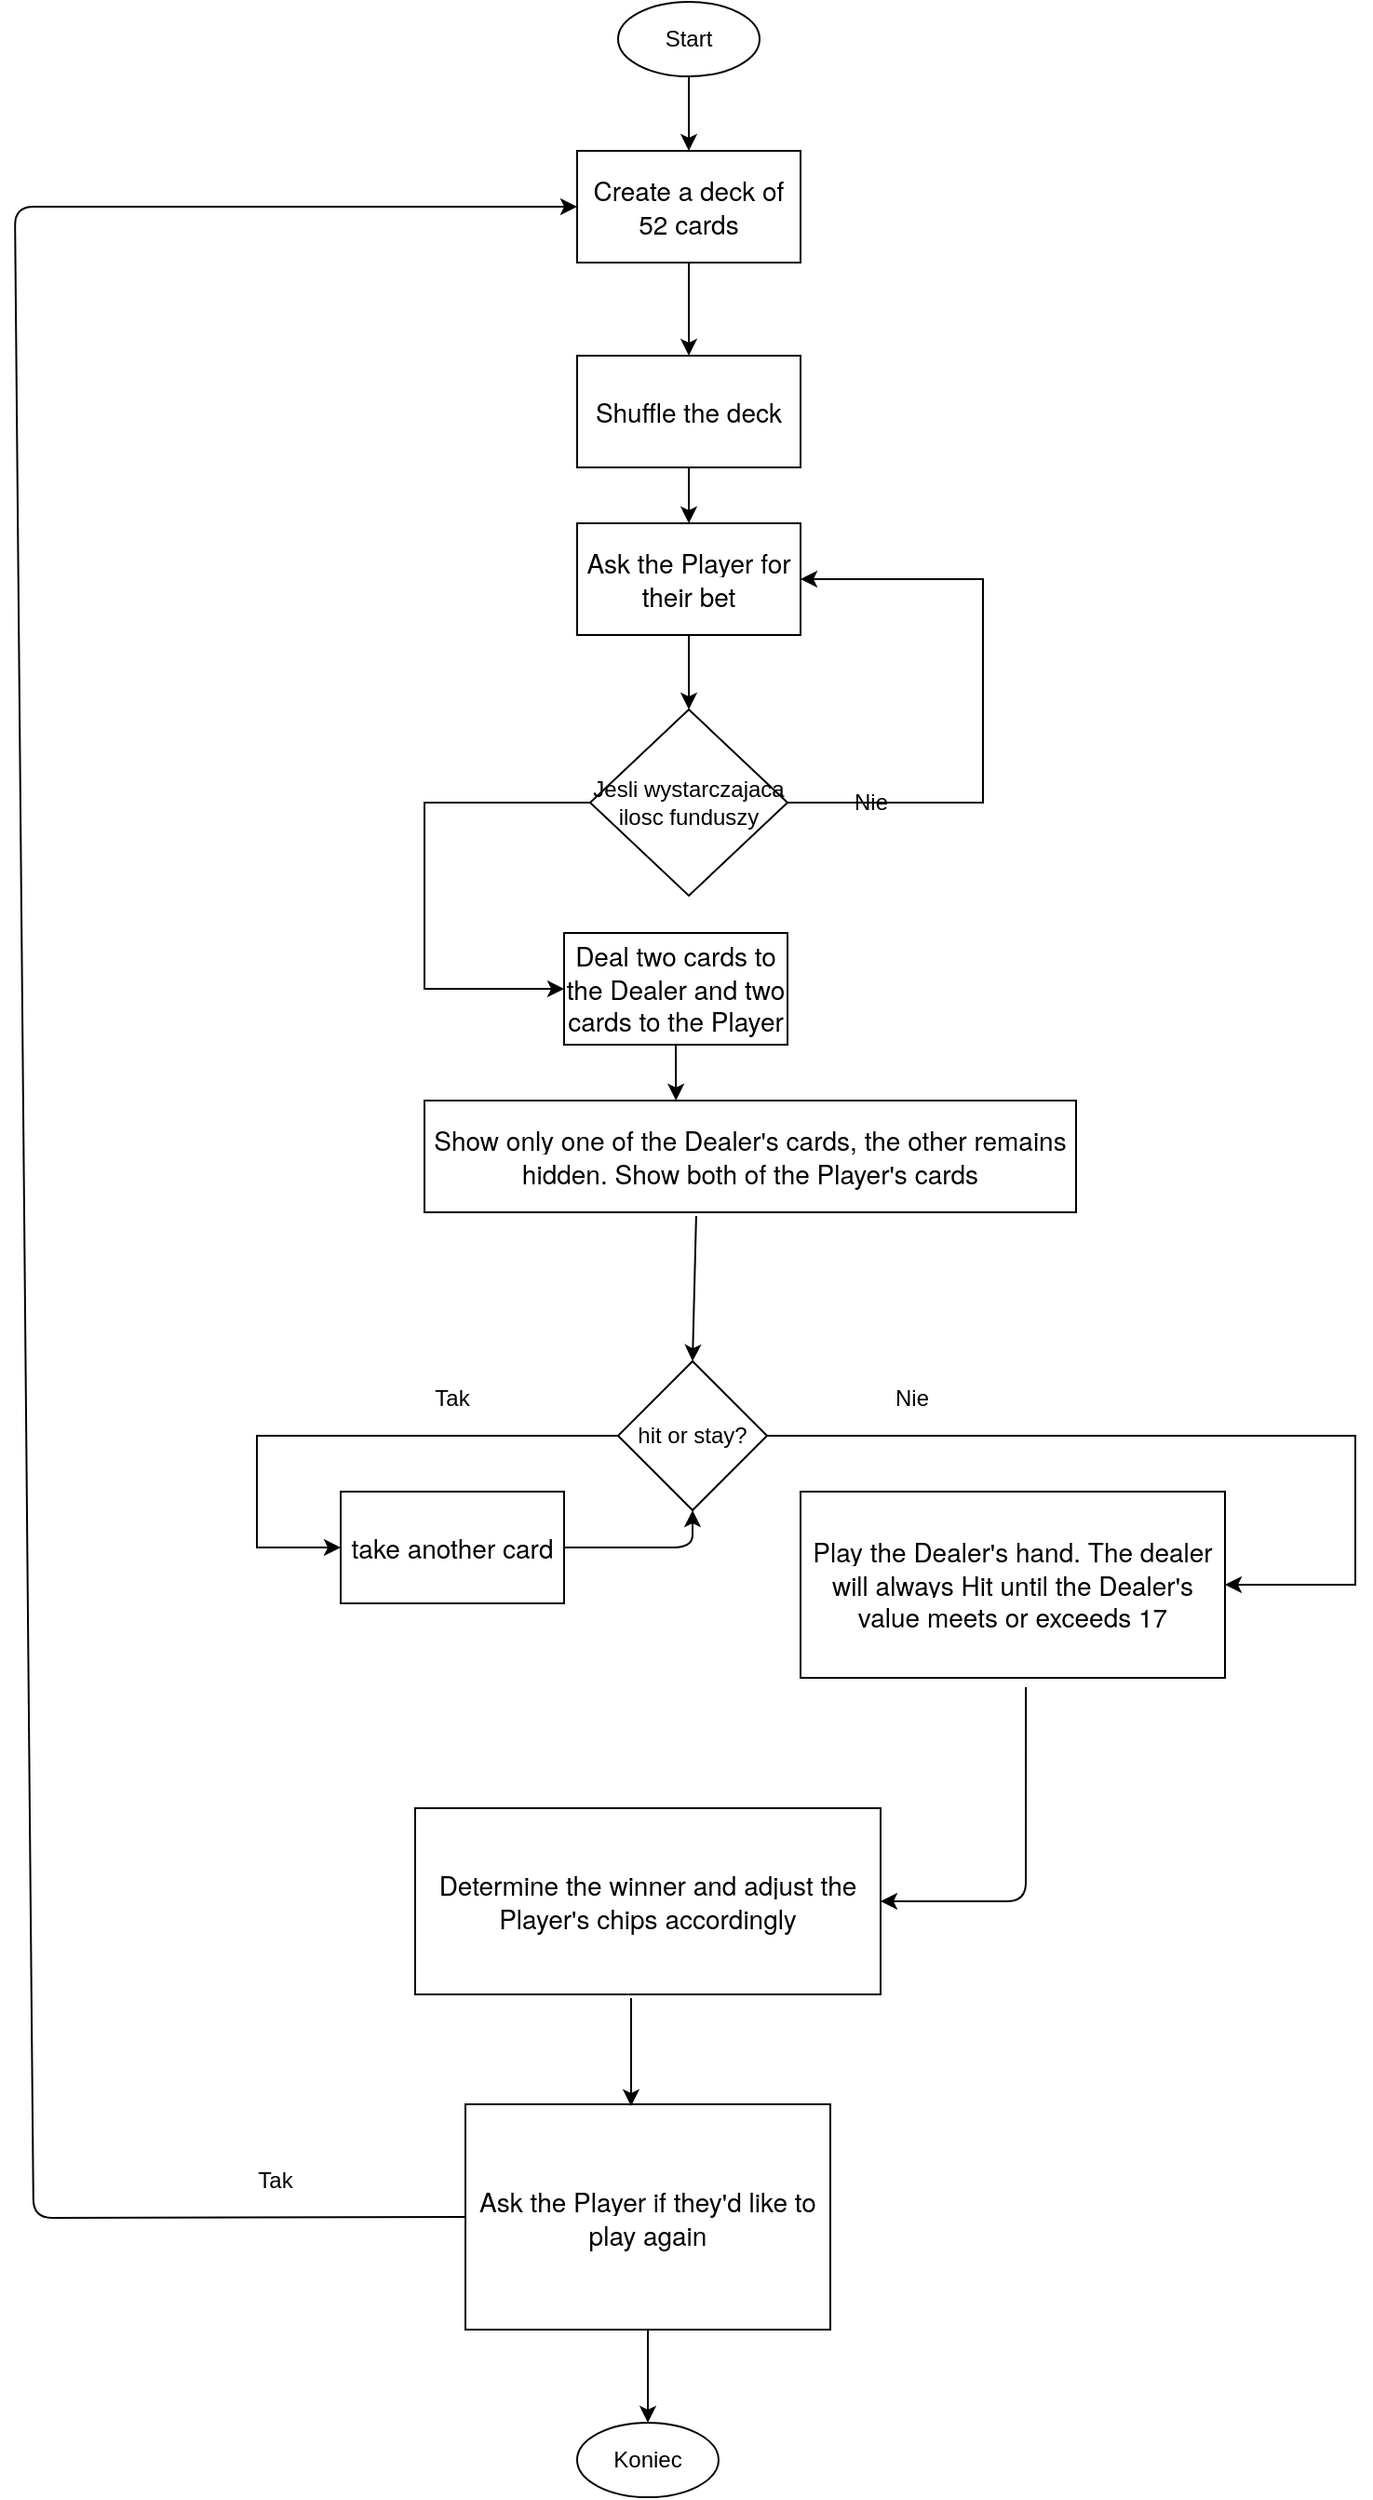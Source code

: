 <mxfile version="13.6.9" type="github"><diagram id="24WSZGFyJNApwchDf0Cv" name="Page-1"><mxGraphModel dx="1422" dy="762" grid="1" gridSize="10" guides="1" tooltips="1" connect="1" arrows="1" fold="1" page="1" pageScale="1" pageWidth="827" pageHeight="1169" math="0" shadow="0"><root><mxCell id="0"/><mxCell id="1" parent="0"/><mxCell id="Fxo75gqG4pZY7ssc0bIK-27" value="Start" style="ellipse;whiteSpace=wrap;html=1;" vertex="1" parent="1"><mxGeometry x="354" y="40" width="76" height="40" as="geometry"/></mxCell><mxCell id="Fxo75gqG4pZY7ssc0bIK-29" value="&lt;span style=&quot;font-family: &amp;#34;helvetica neue&amp;#34; , &amp;#34;helvetica&amp;#34; , &amp;#34;arial&amp;#34; , sans-serif ; font-size: 14px ; text-align: left ; background-color: rgb(255 , 255 , 255)&quot;&gt;Create a deck of 52 cards&lt;/span&gt;" style="rounded=0;whiteSpace=wrap;html=1;" vertex="1" parent="1"><mxGeometry x="332" y="120" width="120" height="60" as="geometry"/></mxCell><mxCell id="Fxo75gqG4pZY7ssc0bIK-30" value="" style="endArrow=classic;html=1;exitX=0.5;exitY=1;exitDx=0;exitDy=0;entryX=0.5;entryY=0;entryDx=0;entryDy=0;" edge="1" parent="1" source="Fxo75gqG4pZY7ssc0bIK-27" target="Fxo75gqG4pZY7ssc0bIK-29"><mxGeometry width="50" height="50" relative="1" as="geometry"><mxPoint x="354" y="130" as="sourcePoint"/><mxPoint x="386" y="210" as="targetPoint"/></mxGeometry></mxCell><mxCell id="Fxo75gqG4pZY7ssc0bIK-31" value="&lt;span style=&quot;font-family: &amp;#34;helvetica neue&amp;#34; , &amp;#34;helvetica&amp;#34; , &amp;#34;arial&amp;#34; , sans-serif ; font-size: 14px ; text-align: left ; background-color: rgb(255 , 255 , 255)&quot;&gt;Shuffle the deck&lt;/span&gt;" style="rounded=0;whiteSpace=wrap;html=1;" vertex="1" parent="1"><mxGeometry x="332" y="230" width="120" height="60" as="geometry"/></mxCell><mxCell id="Fxo75gqG4pZY7ssc0bIK-36" style="edgeStyle=elbowEdgeStyle;rounded=0;orthogonalLoop=1;jettySize=auto;html=1;entryX=1;entryY=0.5;entryDx=0;entryDy=0;exitX=1;exitY=0.5;exitDx=0;exitDy=0;" edge="1" parent="1" source="Fxo75gqG4pZY7ssc0bIK-34" target="Fxo75gqG4pZY7ssc0bIK-32"><mxGeometry relative="1" as="geometry"><mxPoint x="270" y="450" as="targetPoint"/><Array as="points"><mxPoint x="550" y="420"/></Array></mxGeometry></mxCell><mxCell id="Fxo75gqG4pZY7ssc0bIK-32" value="&lt;span style=&quot;font-family: &amp;#34;helvetica neue&amp;#34; , &amp;#34;helvetica&amp;#34; , &amp;#34;arial&amp;#34; , sans-serif ; font-size: 14px ; text-align: left ; background-color: rgb(255 , 255 , 255)&quot;&gt;Ask the Player for their bet&lt;/span&gt;" style="rounded=0;whiteSpace=wrap;html=1;" vertex="1" parent="1"><mxGeometry x="332" y="320" width="120" height="60" as="geometry"/></mxCell><mxCell id="Fxo75gqG4pZY7ssc0bIK-33" value="&lt;span style=&quot;font-family: &amp;#34;helvetica neue&amp;#34; , &amp;#34;helvetica&amp;#34; , &amp;#34;arial&amp;#34; , sans-serif ; font-size: 14px ; text-align: left ; background-color: rgb(255 , 255 , 255)&quot;&gt;Deal two cards to the Dealer and two cards to the Player&lt;/span&gt;" style="rounded=0;whiteSpace=wrap;html=1;" vertex="1" parent="1"><mxGeometry x="325" y="540" width="120" height="60" as="geometry"/></mxCell><mxCell id="Fxo75gqG4pZY7ssc0bIK-37" style="edgeStyle=elbowEdgeStyle;rounded=0;orthogonalLoop=1;jettySize=auto;html=1;exitX=0;exitY=0.5;exitDx=0;exitDy=0;entryX=0;entryY=0.5;entryDx=0;entryDy=0;" edge="1" parent="1" source="Fxo75gqG4pZY7ssc0bIK-34" target="Fxo75gqG4pZY7ssc0bIK-33"><mxGeometry relative="1" as="geometry"><mxPoint x="280" y="590" as="targetPoint"/><Array as="points"><mxPoint x="250" y="540"/></Array></mxGeometry></mxCell><mxCell id="Fxo75gqG4pZY7ssc0bIK-34" value="Jesli wystarczajaca ilosc funduszy&lt;br&gt;" style="rhombus;whiteSpace=wrap;html=1;" vertex="1" parent="1"><mxGeometry x="339" y="420" width="106" height="100" as="geometry"/></mxCell><mxCell id="Fxo75gqG4pZY7ssc0bIK-38" value="Nie" style="text;html=1;strokeColor=none;fillColor=none;align=center;verticalAlign=middle;whiteSpace=wrap;rounded=0;sketch=0;shadow=0;" vertex="1" parent="1"><mxGeometry x="470" y="460" width="40" height="20" as="geometry"/></mxCell><mxCell id="Fxo75gqG4pZY7ssc0bIK-39" value="&lt;span style=&quot;font-family: &amp;#34;helvetica neue&amp;#34; , &amp;#34;helvetica&amp;#34; , &amp;#34;arial&amp;#34; , sans-serif ; font-size: 14px ; text-align: left ; background-color: rgb(255 , 255 , 255)&quot;&gt;Show only one of the Dealer's cards, the other remains hidden.&amp;nbsp;&lt;/span&gt;&lt;span style=&quot;font-family: &amp;#34;helvetica neue&amp;#34; , &amp;#34;helvetica&amp;#34; , &amp;#34;arial&amp;#34; , sans-serif ; font-size: 14px ; text-align: left ; background-color: rgb(255 , 255 , 255)&quot;&gt;Show both of the Player's cards&lt;/span&gt;" style="rounded=0;whiteSpace=wrap;html=1;shadow=0;sketch=0;" vertex="1" parent="1"><mxGeometry x="250" y="630" width="350" height="60" as="geometry"/></mxCell><mxCell id="Fxo75gqG4pZY7ssc0bIK-40" value="&lt;span style=&quot;font-family: &amp;#34;helvetica neue&amp;#34; , &amp;#34;helvetica&amp;#34; , &amp;#34;arial&amp;#34; , sans-serif ; font-size: 14px ; text-align: left ; background-color: rgb(255 , 255 , 255)&quot;&gt;take another card&lt;/span&gt;" style="rounded=0;whiteSpace=wrap;html=1;shadow=0;sketch=0;" vertex="1" parent="1"><mxGeometry x="205" y="840" width="120" height="60" as="geometry"/></mxCell><mxCell id="Fxo75gqG4pZY7ssc0bIK-41" value="&lt;span style=&quot;font-family: &amp;#34;helvetica neue&amp;#34; , &amp;#34;helvetica&amp;#34; , &amp;#34;arial&amp;#34; , sans-serif ; font-size: 14px ; text-align: left ; background-color: rgb(255 , 255 , 255)&quot;&gt;Determine the winner and adjust the Player's chips accordingly&lt;/span&gt;" style="rounded=0;whiteSpace=wrap;html=1;shadow=0;sketch=0;" vertex="1" parent="1"><mxGeometry x="245" y="1010" width="250" height="100" as="geometry"/></mxCell><mxCell id="Fxo75gqG4pZY7ssc0bIK-42" value="hit or stay?" style="rhombus;whiteSpace=wrap;html=1;rounded=0;shadow=0;sketch=0;" vertex="1" parent="1"><mxGeometry x="354" y="770" width="80" height="80" as="geometry"/></mxCell><mxCell id="Fxo75gqG4pZY7ssc0bIK-44" style="edgeStyle=elbowEdgeStyle;rounded=0;orthogonalLoop=1;jettySize=auto;html=1;exitX=0;exitY=0.5;exitDx=0;exitDy=0;entryX=0;entryY=0.5;entryDx=0;entryDy=0;" edge="1" parent="1" source="Fxo75gqG4pZY7ssc0bIK-42" target="Fxo75gqG4pZY7ssc0bIK-40"><mxGeometry relative="1" as="geometry"><mxPoint x="290" y="900" as="targetPoint"/><mxPoint x="318" y="970" as="sourcePoint"/><Array as="points"><mxPoint x="160" y="890"/><mxPoint x="243" y="970"/></Array></mxGeometry></mxCell><mxCell id="Fxo75gqG4pZY7ssc0bIK-45" value="" style="endArrow=classic;html=1;exitX=0.5;exitY=1;exitDx=0;exitDy=0;entryX=0.5;entryY=0;entryDx=0;entryDy=0;" edge="1" parent="1" source="Fxo75gqG4pZY7ssc0bIK-32" target="Fxo75gqG4pZY7ssc0bIK-34"><mxGeometry width="50" height="50" relative="1" as="geometry"><mxPoint x="490" y="550" as="sourcePoint"/><mxPoint x="540" y="500" as="targetPoint"/></mxGeometry></mxCell><mxCell id="Fxo75gqG4pZY7ssc0bIK-47" value="" style="endArrow=classic;html=1;exitX=0.417;exitY=1.033;exitDx=0;exitDy=0;entryX=0.5;entryY=0;entryDx=0;entryDy=0;exitPerimeter=0;" edge="1" parent="1" source="Fxo75gqG4pZY7ssc0bIK-39" target="Fxo75gqG4pZY7ssc0bIK-42"><mxGeometry width="50" height="50" relative="1" as="geometry"><mxPoint x="390" y="670" as="sourcePoint"/><mxPoint x="440" y="620" as="targetPoint"/></mxGeometry></mxCell><mxCell id="Fxo75gqG4pZY7ssc0bIK-49" value="&lt;span style=&quot;font-family: &amp;#34;helvetica neue&amp;#34; , &amp;#34;helvetica&amp;#34; , &amp;#34;arial&amp;#34; , sans-serif ; font-size: 14px ; text-align: left ; background-color: rgb(255 , 255 , 255)&quot;&gt;Play the Dealer's hand. The dealer will always Hit until the Dealer's value meets or exceeds 17&lt;/span&gt;" style="rounded=0;whiteSpace=wrap;html=1;shadow=0;sketch=0;" vertex="1" parent="1"><mxGeometry x="452" y="840" width="228" height="100" as="geometry"/></mxCell><mxCell id="Fxo75gqG4pZY7ssc0bIK-50" style="edgeStyle=elbowEdgeStyle;rounded=0;orthogonalLoop=1;jettySize=auto;html=1;exitX=1;exitY=0.5;exitDx=0;exitDy=0;entryX=1;entryY=0.5;entryDx=0;entryDy=0;" edge="1" parent="1" source="Fxo75gqG4pZY7ssc0bIK-42" target="Fxo75gqG4pZY7ssc0bIK-49"><mxGeometry relative="1" as="geometry"><mxPoint x="210" y="950" as="targetPoint"/><mxPoint x="369" y="870" as="sourcePoint"/><Array as="points"><mxPoint x="750" y="830"/><mxPoint x="620" y="910"/><mxPoint x="253" y="980"/></Array></mxGeometry></mxCell><mxCell id="Fxo75gqG4pZY7ssc0bIK-51" value="Tak" style="text;html=1;strokeColor=none;fillColor=none;align=center;verticalAlign=middle;whiteSpace=wrap;rounded=0;sketch=0;shadow=0;" vertex="1" parent="1"><mxGeometry x="245" y="780" width="40" height="20" as="geometry"/></mxCell><mxCell id="Fxo75gqG4pZY7ssc0bIK-52" value="Nie" style="text;html=1;strokeColor=none;fillColor=none;align=center;verticalAlign=middle;whiteSpace=wrap;rounded=0;sketch=0;shadow=0;" vertex="1" parent="1"><mxGeometry x="492" y="780" width="40" height="20" as="geometry"/></mxCell><mxCell id="Fxo75gqG4pZY7ssc0bIK-53" value="" style="endArrow=classic;html=1;exitX=1;exitY=0.5;exitDx=0;exitDy=0;entryX=0.5;entryY=1;entryDx=0;entryDy=0;" edge="1" parent="1" source="Fxo75gqG4pZY7ssc0bIK-40" target="Fxo75gqG4pZY7ssc0bIK-42"><mxGeometry width="50" height="50" relative="1" as="geometry"><mxPoint x="390" y="780" as="sourcePoint"/><mxPoint x="440" y="730" as="targetPoint"/><Array as="points"><mxPoint x="394" y="870"/></Array></mxGeometry></mxCell><mxCell id="Fxo75gqG4pZY7ssc0bIK-54" value="" style="endArrow=classic;html=1;exitX=0.531;exitY=1.05;exitDx=0;exitDy=0;exitPerimeter=0;entryX=1;entryY=0.5;entryDx=0;entryDy=0;" edge="1" parent="1" source="Fxo75gqG4pZY7ssc0bIK-49" target="Fxo75gqG4pZY7ssc0bIK-41"><mxGeometry width="50" height="50" relative="1" as="geometry"><mxPoint x="390" y="830" as="sourcePoint"/><mxPoint x="440" y="780" as="targetPoint"/><Array as="points"><mxPoint x="573" y="1060"/></Array></mxGeometry></mxCell><mxCell id="Fxo75gqG4pZY7ssc0bIK-55" value="&lt;span style=&quot;font-family: &amp;#34;helvetica neue&amp;#34; , &amp;#34;helvetica&amp;#34; , &amp;#34;arial&amp;#34; , sans-serif ; font-size: 14px ; text-align: left ; background-color: rgb(255 , 255 , 255)&quot;&gt;Ask the Player if they'd like to play again&lt;/span&gt;" style="rounded=0;whiteSpace=wrap;html=1;shadow=0;sketch=0;" vertex="1" parent="1"><mxGeometry x="272" y="1169" width="196" height="121" as="geometry"/></mxCell><mxCell id="Fxo75gqG4pZY7ssc0bIK-56" value="" style="endArrow=classic;html=1;entryX=0.5;entryY=0;entryDx=0;entryDy=0;exitX=0.5;exitY=1;exitDx=0;exitDy=0;" edge="1" parent="1" source="Fxo75gqG4pZY7ssc0bIK-29" target="Fxo75gqG4pZY7ssc0bIK-31"><mxGeometry width="50" height="50" relative="1" as="geometry"><mxPoint x="389" y="180" as="sourcePoint"/><mxPoint x="439" y="130" as="targetPoint"/></mxGeometry></mxCell><mxCell id="Fxo75gqG4pZY7ssc0bIK-57" value="" style="endArrow=classic;html=1;" edge="1" parent="1" source="Fxo75gqG4pZY7ssc0bIK-31" target="Fxo75gqG4pZY7ssc0bIK-32"><mxGeometry width="50" height="50" relative="1" as="geometry"><mxPoint x="399" y="190" as="sourcePoint"/><mxPoint x="402" y="230" as="targetPoint"/></mxGeometry></mxCell><mxCell id="Fxo75gqG4pZY7ssc0bIK-58" value="" style="endArrow=classic;html=1;exitX=0.5;exitY=1;exitDx=0;exitDy=0;entryX=0.386;entryY=0;entryDx=0;entryDy=0;entryPerimeter=0;" edge="1" parent="1" source="Fxo75gqG4pZY7ssc0bIK-33" target="Fxo75gqG4pZY7ssc0bIK-39"><mxGeometry width="50" height="50" relative="1" as="geometry"><mxPoint x="390" y="730" as="sourcePoint"/><mxPoint x="440" y="680" as="targetPoint"/></mxGeometry></mxCell><mxCell id="Fxo75gqG4pZY7ssc0bIK-59" value="" style="endArrow=classic;html=1;exitX=0.464;exitY=1.02;exitDx=0;exitDy=0;exitPerimeter=0;entryX=0.454;entryY=0.008;entryDx=0;entryDy=0;entryPerimeter=0;" edge="1" parent="1" source="Fxo75gqG4pZY7ssc0bIK-41" target="Fxo75gqG4pZY7ssc0bIK-55"><mxGeometry width="50" height="50" relative="1" as="geometry"><mxPoint x="390" y="1130" as="sourcePoint"/><mxPoint x="440" y="1080" as="targetPoint"/></mxGeometry></mxCell><mxCell id="Fxo75gqG4pZY7ssc0bIK-60" value="" style="endArrow=classic;html=1;exitX=0;exitY=0.5;exitDx=0;exitDy=0;entryX=0;entryY=0.5;entryDx=0;entryDy=0;" edge="1" parent="1" source="Fxo75gqG4pZY7ssc0bIK-55" target="Fxo75gqG4pZY7ssc0bIK-29"><mxGeometry width="50" height="50" relative="1" as="geometry"><mxPoint x="390" y="1330" as="sourcePoint"/><mxPoint x="440" y="1280" as="targetPoint"/><Array as="points"><mxPoint x="40" y="1230"/><mxPoint x="30" y="150"/></Array></mxGeometry></mxCell><mxCell id="Fxo75gqG4pZY7ssc0bIK-61" value="Koniec&lt;br&gt;" style="ellipse;whiteSpace=wrap;html=1;" vertex="1" parent="1"><mxGeometry x="332" y="1340" width="76" height="40" as="geometry"/></mxCell><mxCell id="Fxo75gqG4pZY7ssc0bIK-62" value="" style="endArrow=classic;html=1;exitX=0.5;exitY=1;exitDx=0;exitDy=0;" edge="1" parent="1" source="Fxo75gqG4pZY7ssc0bIK-55" target="Fxo75gqG4pZY7ssc0bIK-61"><mxGeometry width="50" height="50" relative="1" as="geometry"><mxPoint x="390" y="1180" as="sourcePoint"/><mxPoint x="440" y="1130" as="targetPoint"/></mxGeometry></mxCell><mxCell id="Fxo75gqG4pZY7ssc0bIK-63" value="Tak" style="text;html=1;strokeColor=none;fillColor=none;align=center;verticalAlign=middle;whiteSpace=wrap;rounded=0;sketch=0;shadow=0;" vertex="1" parent="1"><mxGeometry x="150" y="1200" width="40" height="20" as="geometry"/></mxCell></root></mxGraphModel></diagram></mxfile>